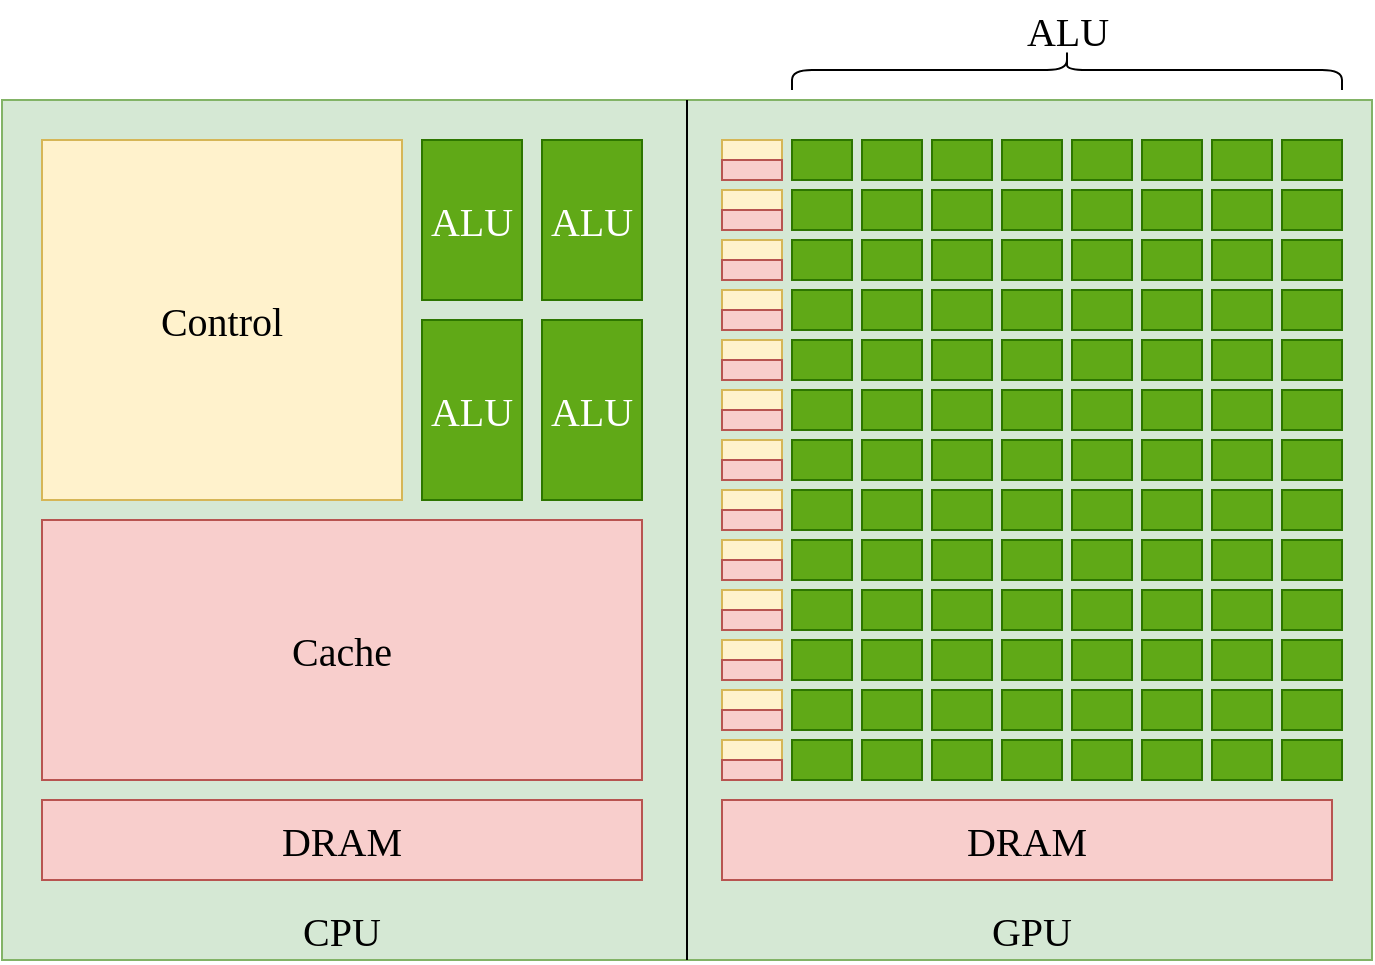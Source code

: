 <mxfile version="24.2.5" type="device">
  <diagram name="第 1 页" id="dVdpCF9wNjlWeNjONU8Y">
    <mxGraphModel dx="989" dy="577" grid="1" gridSize="10" guides="1" tooltips="1" connect="1" arrows="1" fold="1" page="1" pageScale="1" pageWidth="1169" pageHeight="1654" math="0" shadow="0">
      <root>
        <mxCell id="0" />
        <mxCell id="1" parent="0" />
        <mxCell id="Zq69K3W4b0BrGSPP5fbC-1" value="" style="rounded=0;whiteSpace=wrap;html=1;fillColor=#d5e8d4;strokeColor=#82b366;" vertex="1" parent="1">
          <mxGeometry x="280" y="400" width="685" height="430" as="geometry" />
        </mxCell>
        <mxCell id="Zq69K3W4b0BrGSPP5fbC-4" value="&lt;font face=&quot;Times New Roman&quot; style=&quot;font-size: 20px;&quot;&gt;Control&lt;/font&gt;" style="rounded=0;whiteSpace=wrap;html=1;fillColor=#fff2cc;strokeColor=#d6b656;" vertex="1" parent="1">
          <mxGeometry x="300" y="420" width="180" height="180" as="geometry" />
        </mxCell>
        <mxCell id="Zq69K3W4b0BrGSPP5fbC-5" value="&lt;font style=&quot;font-size: 20px;&quot; face=&quot;Times New Roman&quot;&gt;ALU&lt;/font&gt;" style="rounded=0;whiteSpace=wrap;html=1;fillColor=#60a917;fontColor=#ffffff;strokeColor=#2D7600;" vertex="1" parent="1">
          <mxGeometry x="490" y="420" width="50" height="80" as="geometry" />
        </mxCell>
        <mxCell id="Zq69K3W4b0BrGSPP5fbC-7" value="&lt;span style=&quot;font-family: &amp;quot;Times New Roman&amp;quot;; font-size: 20px;&quot;&gt;ALU&lt;/span&gt;" style="rounded=0;whiteSpace=wrap;html=1;fillColor=#60a917;fontColor=#ffffff;strokeColor=#2D7600;" vertex="1" parent="1">
          <mxGeometry x="550" y="420" width="50" height="80" as="geometry" />
        </mxCell>
        <mxCell id="Zq69K3W4b0BrGSPP5fbC-8" value="&lt;span style=&quot;font-family: &amp;quot;Times New Roman&amp;quot;; font-size: 20px;&quot;&gt;ALU&lt;/span&gt;" style="rounded=0;whiteSpace=wrap;html=1;fillColor=#60a917;fontColor=#ffffff;strokeColor=#2D7600;" vertex="1" parent="1">
          <mxGeometry x="490" y="510" width="50" height="90" as="geometry" />
        </mxCell>
        <mxCell id="Zq69K3W4b0BrGSPP5fbC-9" value="&lt;span style=&quot;font-family: &amp;quot;Times New Roman&amp;quot;; font-size: 20px;&quot;&gt;ALU&lt;/span&gt;" style="rounded=0;whiteSpace=wrap;html=1;fillColor=#60a917;fontColor=#ffffff;strokeColor=#2D7600;" vertex="1" parent="1">
          <mxGeometry x="550" y="510" width="50" height="90" as="geometry" />
        </mxCell>
        <mxCell id="Zq69K3W4b0BrGSPP5fbC-10" value="&lt;font style=&quot;font-size: 20px;&quot; face=&quot;Times New Roman&quot;&gt;Cache&lt;/font&gt;" style="rounded=0;whiteSpace=wrap;html=1;fillColor=#f8cecc;strokeColor=#b85450;" vertex="1" parent="1">
          <mxGeometry x="300" y="610" width="300" height="130" as="geometry" />
        </mxCell>
        <mxCell id="Zq69K3W4b0BrGSPP5fbC-11" value="&lt;font style=&quot;font-size: 20px;&quot; face=&quot;Times New Roman&quot;&gt;DRAM&lt;/font&gt;" style="rounded=0;whiteSpace=wrap;html=1;fillColor=#f8cecc;strokeColor=#b85450;" vertex="1" parent="1">
          <mxGeometry x="300" y="750" width="300" height="40" as="geometry" />
        </mxCell>
        <mxCell id="Zq69K3W4b0BrGSPP5fbC-12" value="&lt;font style=&quot;font-size: 20px;&quot; face=&quot;Times New Roman&quot;&gt;DRAM&lt;/font&gt;" style="rounded=0;whiteSpace=wrap;html=1;fillColor=#f8cecc;strokeColor=#b85450;" vertex="1" parent="1">
          <mxGeometry x="640" y="750" width="305" height="40" as="geometry" />
        </mxCell>
        <mxCell id="Zq69K3W4b0BrGSPP5fbC-13" value="" style="rounded=0;whiteSpace=wrap;html=1;fillColor=#fff2cc;strokeColor=#d6b656;" vertex="1" parent="1">
          <mxGeometry x="640" y="420" width="30" height="10" as="geometry" />
        </mxCell>
        <mxCell id="Zq69K3W4b0BrGSPP5fbC-14" value="" style="rounded=0;whiteSpace=wrap;html=1;fillColor=#f8cecc;strokeColor=#b85450;" vertex="1" parent="1">
          <mxGeometry x="640" y="430" width="30" height="10" as="geometry" />
        </mxCell>
        <mxCell id="Zq69K3W4b0BrGSPP5fbC-47" value="" style="rounded=0;whiteSpace=wrap;html=1;fillColor=#60a917;fontColor=#ffffff;strokeColor=#2D7600;" vertex="1" parent="1">
          <mxGeometry x="675" y="420" width="30" height="20" as="geometry" />
        </mxCell>
        <mxCell id="Zq69K3W4b0BrGSPP5fbC-52" value="" style="rounded=0;whiteSpace=wrap;html=1;fillColor=#fff2cc;strokeColor=#d6b656;" vertex="1" parent="1">
          <mxGeometry x="640" y="445" width="30" height="10" as="geometry" />
        </mxCell>
        <mxCell id="Zq69K3W4b0BrGSPP5fbC-53" value="" style="rounded=0;whiteSpace=wrap;html=1;fillColor=#f8cecc;strokeColor=#b85450;" vertex="1" parent="1">
          <mxGeometry x="640" y="455" width="30" height="10" as="geometry" />
        </mxCell>
        <mxCell id="Zq69K3W4b0BrGSPP5fbC-54" value="" style="rounded=0;whiteSpace=wrap;html=1;fillColor=#fff2cc;strokeColor=#d6b656;" vertex="1" parent="1">
          <mxGeometry x="640" y="470" width="30" height="10" as="geometry" />
        </mxCell>
        <mxCell id="Zq69K3W4b0BrGSPP5fbC-55" value="" style="rounded=0;whiteSpace=wrap;html=1;fillColor=#f8cecc;strokeColor=#b85450;" vertex="1" parent="1">
          <mxGeometry x="640" y="480" width="30" height="10" as="geometry" />
        </mxCell>
        <mxCell id="Zq69K3W4b0BrGSPP5fbC-56" value="" style="rounded=0;whiteSpace=wrap;html=1;fillColor=#fff2cc;strokeColor=#d6b656;" vertex="1" parent="1">
          <mxGeometry x="640" y="495" width="30" height="10" as="geometry" />
        </mxCell>
        <mxCell id="Zq69K3W4b0BrGSPP5fbC-57" value="" style="rounded=0;whiteSpace=wrap;html=1;fillColor=#f8cecc;strokeColor=#b85450;" vertex="1" parent="1">
          <mxGeometry x="640" y="505" width="30" height="10" as="geometry" />
        </mxCell>
        <mxCell id="Zq69K3W4b0BrGSPP5fbC-58" value="" style="rounded=0;whiteSpace=wrap;html=1;fillColor=#fff2cc;strokeColor=#d6b656;" vertex="1" parent="1">
          <mxGeometry x="640" y="520" width="30" height="10" as="geometry" />
        </mxCell>
        <mxCell id="Zq69K3W4b0BrGSPP5fbC-59" value="" style="rounded=0;whiteSpace=wrap;html=1;fillColor=#f8cecc;strokeColor=#b85450;" vertex="1" parent="1">
          <mxGeometry x="640" y="530" width="30" height="10" as="geometry" />
        </mxCell>
        <mxCell id="Zq69K3W4b0BrGSPP5fbC-60" value="" style="rounded=0;whiteSpace=wrap;html=1;fillColor=#fff2cc;strokeColor=#d6b656;" vertex="1" parent="1">
          <mxGeometry x="640" y="545" width="30" height="10" as="geometry" />
        </mxCell>
        <mxCell id="Zq69K3W4b0BrGSPP5fbC-61" value="" style="rounded=0;whiteSpace=wrap;html=1;fillColor=#f8cecc;strokeColor=#b85450;" vertex="1" parent="1">
          <mxGeometry x="640" y="555" width="30" height="10" as="geometry" />
        </mxCell>
        <mxCell id="Zq69K3W4b0BrGSPP5fbC-62" value="" style="rounded=0;whiteSpace=wrap;html=1;fillColor=#fff2cc;strokeColor=#d6b656;" vertex="1" parent="1">
          <mxGeometry x="640" y="570" width="30" height="10" as="geometry" />
        </mxCell>
        <mxCell id="Zq69K3W4b0BrGSPP5fbC-63" value="" style="rounded=0;whiteSpace=wrap;html=1;fillColor=#f8cecc;strokeColor=#b85450;" vertex="1" parent="1">
          <mxGeometry x="640" y="580" width="30" height="10" as="geometry" />
        </mxCell>
        <mxCell id="Zq69K3W4b0BrGSPP5fbC-64" value="" style="rounded=0;whiteSpace=wrap;html=1;fillColor=#fff2cc;strokeColor=#d6b656;" vertex="1" parent="1">
          <mxGeometry x="640" y="595" width="30" height="10" as="geometry" />
        </mxCell>
        <mxCell id="Zq69K3W4b0BrGSPP5fbC-65" value="" style="rounded=0;whiteSpace=wrap;html=1;fillColor=#f8cecc;strokeColor=#b85450;" vertex="1" parent="1">
          <mxGeometry x="640" y="605" width="30" height="10" as="geometry" />
        </mxCell>
        <mxCell id="Zq69K3W4b0BrGSPP5fbC-67" value="" style="rounded=0;whiteSpace=wrap;html=1;fillColor=#fff2cc;strokeColor=#d6b656;" vertex="1" parent="1">
          <mxGeometry x="640" y="620" width="30" height="10" as="geometry" />
        </mxCell>
        <mxCell id="Zq69K3W4b0BrGSPP5fbC-68" value="" style="rounded=0;whiteSpace=wrap;html=1;fillColor=#f8cecc;strokeColor=#b85450;" vertex="1" parent="1">
          <mxGeometry x="640" y="630" width="30" height="10" as="geometry" />
        </mxCell>
        <mxCell id="Zq69K3W4b0BrGSPP5fbC-69" value="" style="rounded=0;whiteSpace=wrap;html=1;fillColor=#fff2cc;strokeColor=#d6b656;" vertex="1" parent="1">
          <mxGeometry x="640" y="645" width="30" height="10" as="geometry" />
        </mxCell>
        <mxCell id="Zq69K3W4b0BrGSPP5fbC-70" value="" style="rounded=0;whiteSpace=wrap;html=1;fillColor=#f8cecc;strokeColor=#b85450;" vertex="1" parent="1">
          <mxGeometry x="640" y="655" width="30" height="10" as="geometry" />
        </mxCell>
        <mxCell id="Zq69K3W4b0BrGSPP5fbC-71" value="" style="rounded=0;whiteSpace=wrap;html=1;fillColor=#fff2cc;strokeColor=#d6b656;" vertex="1" parent="1">
          <mxGeometry x="640" y="670" width="30" height="10" as="geometry" />
        </mxCell>
        <mxCell id="Zq69K3W4b0BrGSPP5fbC-72" value="" style="rounded=0;whiteSpace=wrap;html=1;fillColor=#f8cecc;strokeColor=#b85450;" vertex="1" parent="1">
          <mxGeometry x="640" y="680" width="30" height="10" as="geometry" />
        </mxCell>
        <mxCell id="Zq69K3W4b0BrGSPP5fbC-73" value="" style="rounded=0;whiteSpace=wrap;html=1;fillColor=#fff2cc;strokeColor=#d6b656;" vertex="1" parent="1">
          <mxGeometry x="640" y="695" width="30" height="10" as="geometry" />
        </mxCell>
        <mxCell id="Zq69K3W4b0BrGSPP5fbC-74" value="" style="rounded=0;whiteSpace=wrap;html=1;fillColor=#f8cecc;strokeColor=#b85450;" vertex="1" parent="1">
          <mxGeometry x="640" y="705" width="30" height="10" as="geometry" />
        </mxCell>
        <mxCell id="Zq69K3W4b0BrGSPP5fbC-75" value="" style="rounded=0;whiteSpace=wrap;html=1;fillColor=#fff2cc;strokeColor=#d6b656;" vertex="1" parent="1">
          <mxGeometry x="640" y="720" width="30" height="10" as="geometry" />
        </mxCell>
        <mxCell id="Zq69K3W4b0BrGSPP5fbC-76" value="" style="rounded=0;whiteSpace=wrap;html=1;fillColor=#f8cecc;strokeColor=#b85450;" vertex="1" parent="1">
          <mxGeometry x="640" y="730" width="30" height="10" as="geometry" />
        </mxCell>
        <mxCell id="Zq69K3W4b0BrGSPP5fbC-83" value="" style="rounded=0;whiteSpace=wrap;html=1;fillColor=#60a917;fontColor=#ffffff;strokeColor=#2D7600;" vertex="1" parent="1">
          <mxGeometry x="710" y="420" width="30" height="20" as="geometry" />
        </mxCell>
        <mxCell id="Zq69K3W4b0BrGSPP5fbC-84" value="" style="rounded=0;whiteSpace=wrap;html=1;fillColor=#60a917;fontColor=#ffffff;strokeColor=#2D7600;" vertex="1" parent="1">
          <mxGeometry x="745" y="420" width="30" height="20" as="geometry" />
        </mxCell>
        <mxCell id="Zq69K3W4b0BrGSPP5fbC-85" value="" style="rounded=0;whiteSpace=wrap;html=1;fillColor=#60a917;fontColor=#ffffff;strokeColor=#2D7600;" vertex="1" parent="1">
          <mxGeometry x="780" y="420" width="30" height="20" as="geometry" />
        </mxCell>
        <mxCell id="Zq69K3W4b0BrGSPP5fbC-86" value="" style="rounded=0;whiteSpace=wrap;html=1;fillColor=#60a917;fontColor=#ffffff;strokeColor=#2D7600;" vertex="1" parent="1">
          <mxGeometry x="815" y="420" width="30" height="20" as="geometry" />
        </mxCell>
        <mxCell id="Zq69K3W4b0BrGSPP5fbC-87" value="" style="rounded=0;whiteSpace=wrap;html=1;fillColor=#60a917;fontColor=#ffffff;strokeColor=#2D7600;" vertex="1" parent="1">
          <mxGeometry x="850" y="420" width="30" height="20" as="geometry" />
        </mxCell>
        <mxCell id="Zq69K3W4b0BrGSPP5fbC-88" value="" style="rounded=0;whiteSpace=wrap;html=1;fillColor=#60a917;fontColor=#ffffff;strokeColor=#2D7600;" vertex="1" parent="1">
          <mxGeometry x="885" y="420" width="30" height="20" as="geometry" />
        </mxCell>
        <mxCell id="Zq69K3W4b0BrGSPP5fbC-89" value="" style="rounded=0;whiteSpace=wrap;html=1;fillColor=#60a917;fontColor=#ffffff;strokeColor=#2D7600;" vertex="1" parent="1">
          <mxGeometry x="920" y="420" width="30" height="20" as="geometry" />
        </mxCell>
        <mxCell id="Zq69K3W4b0BrGSPP5fbC-91" value="" style="endArrow=none;html=1;rounded=0;entryX=0.5;entryY=1;entryDx=0;entryDy=0;exitX=0.5;exitY=0;exitDx=0;exitDy=0;" edge="1" parent="1" source="Zq69K3W4b0BrGSPP5fbC-1" target="Zq69K3W4b0BrGSPP5fbC-1">
          <mxGeometry width="50" height="50" relative="1" as="geometry">
            <mxPoint x="620" y="400" as="sourcePoint" />
            <mxPoint x="650" y="580" as="targetPoint" />
          </mxGeometry>
        </mxCell>
        <mxCell id="Zq69K3W4b0BrGSPP5fbC-92" value="&lt;font style=&quot;font-size: 20px;&quot; face=&quot;Times New Roman&quot;&gt;CPU&lt;/font&gt;" style="text;html=1;align=center;verticalAlign=middle;whiteSpace=wrap;rounded=0;" vertex="1" parent="1">
          <mxGeometry x="420" y="800" width="60" height="30" as="geometry" />
        </mxCell>
        <mxCell id="Zq69K3W4b0BrGSPP5fbC-93" value="&lt;font style=&quot;font-size: 20px;&quot; face=&quot;Times New Roman&quot;&gt;GPU&lt;/font&gt;" style="text;html=1;align=center;verticalAlign=middle;whiteSpace=wrap;rounded=0;" vertex="1" parent="1">
          <mxGeometry x="765" y="800" width="60" height="30" as="geometry" />
        </mxCell>
        <mxCell id="Zq69K3W4b0BrGSPP5fbC-94" value="" style="rounded=0;whiteSpace=wrap;html=1;fillColor=#60a917;fontColor=#ffffff;strokeColor=#2D7600;" vertex="1" parent="1">
          <mxGeometry x="675" y="445" width="30" height="20" as="geometry" />
        </mxCell>
        <mxCell id="Zq69K3W4b0BrGSPP5fbC-95" value="" style="rounded=0;whiteSpace=wrap;html=1;fillColor=#60a917;fontColor=#ffffff;strokeColor=#2D7600;" vertex="1" parent="1">
          <mxGeometry x="710" y="445" width="30" height="20" as="geometry" />
        </mxCell>
        <mxCell id="Zq69K3W4b0BrGSPP5fbC-96" value="" style="rounded=0;whiteSpace=wrap;html=1;fillColor=#60a917;fontColor=#ffffff;strokeColor=#2D7600;" vertex="1" parent="1">
          <mxGeometry x="745" y="445" width="30" height="20" as="geometry" />
        </mxCell>
        <mxCell id="Zq69K3W4b0BrGSPP5fbC-97" value="" style="rounded=0;whiteSpace=wrap;html=1;fillColor=#60a917;fontColor=#ffffff;strokeColor=#2D7600;" vertex="1" parent="1">
          <mxGeometry x="780" y="445" width="30" height="20" as="geometry" />
        </mxCell>
        <mxCell id="Zq69K3W4b0BrGSPP5fbC-98" value="" style="rounded=0;whiteSpace=wrap;html=1;fillColor=#60a917;fontColor=#ffffff;strokeColor=#2D7600;" vertex="1" parent="1">
          <mxGeometry x="815" y="445" width="30" height="20" as="geometry" />
        </mxCell>
        <mxCell id="Zq69K3W4b0BrGSPP5fbC-99" value="" style="rounded=0;whiteSpace=wrap;html=1;fillColor=#60a917;fontColor=#ffffff;strokeColor=#2D7600;" vertex="1" parent="1">
          <mxGeometry x="850" y="445" width="30" height="20" as="geometry" />
        </mxCell>
        <mxCell id="Zq69K3W4b0BrGSPP5fbC-100" value="" style="rounded=0;whiteSpace=wrap;html=1;fillColor=#60a917;fontColor=#ffffff;strokeColor=#2D7600;" vertex="1" parent="1">
          <mxGeometry x="885" y="445" width="30" height="20" as="geometry" />
        </mxCell>
        <mxCell id="Zq69K3W4b0BrGSPP5fbC-101" value="" style="rounded=0;whiteSpace=wrap;html=1;fillColor=#60a917;fontColor=#ffffff;strokeColor=#2D7600;" vertex="1" parent="1">
          <mxGeometry x="920" y="445" width="30" height="20" as="geometry" />
        </mxCell>
        <mxCell id="Zq69K3W4b0BrGSPP5fbC-118" value="" style="rounded=0;whiteSpace=wrap;html=1;fillColor=#60a917;fontColor=#ffffff;strokeColor=#2D7600;" vertex="1" parent="1">
          <mxGeometry x="675" y="470" width="30" height="20" as="geometry" />
        </mxCell>
        <mxCell id="Zq69K3W4b0BrGSPP5fbC-119" value="" style="rounded=0;whiteSpace=wrap;html=1;fillColor=#60a917;fontColor=#ffffff;strokeColor=#2D7600;" vertex="1" parent="1">
          <mxGeometry x="710" y="470" width="30" height="20" as="geometry" />
        </mxCell>
        <mxCell id="Zq69K3W4b0BrGSPP5fbC-120" value="" style="rounded=0;whiteSpace=wrap;html=1;fillColor=#60a917;fontColor=#ffffff;strokeColor=#2D7600;" vertex="1" parent="1">
          <mxGeometry x="745" y="470" width="30" height="20" as="geometry" />
        </mxCell>
        <mxCell id="Zq69K3W4b0BrGSPP5fbC-121" value="" style="rounded=0;whiteSpace=wrap;html=1;fillColor=#60a917;fontColor=#ffffff;strokeColor=#2D7600;" vertex="1" parent="1">
          <mxGeometry x="780" y="470" width="30" height="20" as="geometry" />
        </mxCell>
        <mxCell id="Zq69K3W4b0BrGSPP5fbC-122" value="" style="rounded=0;whiteSpace=wrap;html=1;fillColor=#60a917;fontColor=#ffffff;strokeColor=#2D7600;" vertex="1" parent="1">
          <mxGeometry x="815" y="470" width="30" height="20" as="geometry" />
        </mxCell>
        <mxCell id="Zq69K3W4b0BrGSPP5fbC-123" value="" style="rounded=0;whiteSpace=wrap;html=1;fillColor=#60a917;fontColor=#ffffff;strokeColor=#2D7600;" vertex="1" parent="1">
          <mxGeometry x="850" y="470" width="30" height="20" as="geometry" />
        </mxCell>
        <mxCell id="Zq69K3W4b0BrGSPP5fbC-124" value="" style="rounded=0;whiteSpace=wrap;html=1;fillColor=#60a917;fontColor=#ffffff;strokeColor=#2D7600;" vertex="1" parent="1">
          <mxGeometry x="885" y="470" width="30" height="20" as="geometry" />
        </mxCell>
        <mxCell id="Zq69K3W4b0BrGSPP5fbC-125" value="" style="rounded=0;whiteSpace=wrap;html=1;fillColor=#60a917;fontColor=#ffffff;strokeColor=#2D7600;" vertex="1" parent="1">
          <mxGeometry x="920" y="470" width="30" height="20" as="geometry" />
        </mxCell>
        <mxCell id="Zq69K3W4b0BrGSPP5fbC-126" value="" style="rounded=0;whiteSpace=wrap;html=1;fillColor=#60a917;fontColor=#ffffff;strokeColor=#2D7600;" vertex="1" parent="1">
          <mxGeometry x="675" y="495" width="30" height="20" as="geometry" />
        </mxCell>
        <mxCell id="Zq69K3W4b0BrGSPP5fbC-127" value="" style="rounded=0;whiteSpace=wrap;html=1;fillColor=#60a917;fontColor=#ffffff;strokeColor=#2D7600;" vertex="1" parent="1">
          <mxGeometry x="710" y="495" width="30" height="20" as="geometry" />
        </mxCell>
        <mxCell id="Zq69K3W4b0BrGSPP5fbC-128" value="" style="rounded=0;whiteSpace=wrap;html=1;fillColor=#60a917;fontColor=#ffffff;strokeColor=#2D7600;" vertex="1" parent="1">
          <mxGeometry x="745" y="495" width="30" height="20" as="geometry" />
        </mxCell>
        <mxCell id="Zq69K3W4b0BrGSPP5fbC-129" value="" style="rounded=0;whiteSpace=wrap;html=1;fillColor=#60a917;fontColor=#ffffff;strokeColor=#2D7600;" vertex="1" parent="1">
          <mxGeometry x="780" y="495" width="30" height="20" as="geometry" />
        </mxCell>
        <mxCell id="Zq69K3W4b0BrGSPP5fbC-130" value="" style="rounded=0;whiteSpace=wrap;html=1;fillColor=#60a917;fontColor=#ffffff;strokeColor=#2D7600;" vertex="1" parent="1">
          <mxGeometry x="815" y="495" width="30" height="20" as="geometry" />
        </mxCell>
        <mxCell id="Zq69K3W4b0BrGSPP5fbC-131" value="" style="rounded=0;whiteSpace=wrap;html=1;fillColor=#60a917;fontColor=#ffffff;strokeColor=#2D7600;" vertex="1" parent="1">
          <mxGeometry x="850" y="495" width="30" height="20" as="geometry" />
        </mxCell>
        <mxCell id="Zq69K3W4b0BrGSPP5fbC-132" value="" style="rounded=0;whiteSpace=wrap;html=1;fillColor=#60a917;fontColor=#ffffff;strokeColor=#2D7600;" vertex="1" parent="1">
          <mxGeometry x="885" y="495" width="30" height="20" as="geometry" />
        </mxCell>
        <mxCell id="Zq69K3W4b0BrGSPP5fbC-133" value="" style="rounded=0;whiteSpace=wrap;html=1;fillColor=#60a917;fontColor=#ffffff;strokeColor=#2D7600;" vertex="1" parent="1">
          <mxGeometry x="920" y="495" width="30" height="20" as="geometry" />
        </mxCell>
        <mxCell id="Zq69K3W4b0BrGSPP5fbC-134" value="" style="rounded=0;whiteSpace=wrap;html=1;fillColor=#60a917;fontColor=#ffffff;strokeColor=#2D7600;" vertex="1" parent="1">
          <mxGeometry x="675" y="520" width="30" height="20" as="geometry" />
        </mxCell>
        <mxCell id="Zq69K3W4b0BrGSPP5fbC-135" value="" style="rounded=0;whiteSpace=wrap;html=1;fillColor=#60a917;fontColor=#ffffff;strokeColor=#2D7600;" vertex="1" parent="1">
          <mxGeometry x="710" y="520" width="30" height="20" as="geometry" />
        </mxCell>
        <mxCell id="Zq69K3W4b0BrGSPP5fbC-136" value="" style="rounded=0;whiteSpace=wrap;html=1;fillColor=#60a917;fontColor=#ffffff;strokeColor=#2D7600;" vertex="1" parent="1">
          <mxGeometry x="745" y="520" width="30" height="20" as="geometry" />
        </mxCell>
        <mxCell id="Zq69K3W4b0BrGSPP5fbC-137" value="" style="rounded=0;whiteSpace=wrap;html=1;fillColor=#60a917;fontColor=#ffffff;strokeColor=#2D7600;" vertex="1" parent="1">
          <mxGeometry x="780" y="520" width="30" height="20" as="geometry" />
        </mxCell>
        <mxCell id="Zq69K3W4b0BrGSPP5fbC-138" value="" style="rounded=0;whiteSpace=wrap;html=1;fillColor=#60a917;fontColor=#ffffff;strokeColor=#2D7600;" vertex="1" parent="1">
          <mxGeometry x="815" y="520" width="30" height="20" as="geometry" />
        </mxCell>
        <mxCell id="Zq69K3W4b0BrGSPP5fbC-139" value="" style="rounded=0;whiteSpace=wrap;html=1;fillColor=#60a917;fontColor=#ffffff;strokeColor=#2D7600;" vertex="1" parent="1">
          <mxGeometry x="850" y="520" width="30" height="20" as="geometry" />
        </mxCell>
        <mxCell id="Zq69K3W4b0BrGSPP5fbC-140" value="" style="rounded=0;whiteSpace=wrap;html=1;fillColor=#60a917;fontColor=#ffffff;strokeColor=#2D7600;" vertex="1" parent="1">
          <mxGeometry x="885" y="520" width="30" height="20" as="geometry" />
        </mxCell>
        <mxCell id="Zq69K3W4b0BrGSPP5fbC-141" value="" style="rounded=0;whiteSpace=wrap;html=1;fillColor=#60a917;fontColor=#ffffff;strokeColor=#2D7600;" vertex="1" parent="1">
          <mxGeometry x="920" y="520" width="30" height="20" as="geometry" />
        </mxCell>
        <mxCell id="Zq69K3W4b0BrGSPP5fbC-142" value="" style="rounded=0;whiteSpace=wrap;html=1;fillColor=#60a917;fontColor=#ffffff;strokeColor=#2D7600;" vertex="1" parent="1">
          <mxGeometry x="675" y="545" width="30" height="20" as="geometry" />
        </mxCell>
        <mxCell id="Zq69K3W4b0BrGSPP5fbC-143" value="" style="rounded=0;whiteSpace=wrap;html=1;fillColor=#60a917;fontColor=#ffffff;strokeColor=#2D7600;" vertex="1" parent="1">
          <mxGeometry x="710" y="545" width="30" height="20" as="geometry" />
        </mxCell>
        <mxCell id="Zq69K3W4b0BrGSPP5fbC-144" value="" style="rounded=0;whiteSpace=wrap;html=1;fillColor=#60a917;fontColor=#ffffff;strokeColor=#2D7600;" vertex="1" parent="1">
          <mxGeometry x="745" y="545" width="30" height="20" as="geometry" />
        </mxCell>
        <mxCell id="Zq69K3W4b0BrGSPP5fbC-145" value="" style="rounded=0;whiteSpace=wrap;html=1;fillColor=#60a917;fontColor=#ffffff;strokeColor=#2D7600;" vertex="1" parent="1">
          <mxGeometry x="780" y="545" width="30" height="20" as="geometry" />
        </mxCell>
        <mxCell id="Zq69K3W4b0BrGSPP5fbC-146" value="" style="rounded=0;whiteSpace=wrap;html=1;fillColor=#60a917;fontColor=#ffffff;strokeColor=#2D7600;" vertex="1" parent="1">
          <mxGeometry x="815" y="545" width="30" height="20" as="geometry" />
        </mxCell>
        <mxCell id="Zq69K3W4b0BrGSPP5fbC-147" value="" style="rounded=0;whiteSpace=wrap;html=1;fillColor=#60a917;fontColor=#ffffff;strokeColor=#2D7600;" vertex="1" parent="1">
          <mxGeometry x="850" y="545" width="30" height="20" as="geometry" />
        </mxCell>
        <mxCell id="Zq69K3W4b0BrGSPP5fbC-148" value="" style="rounded=0;whiteSpace=wrap;html=1;fillColor=#60a917;fontColor=#ffffff;strokeColor=#2D7600;" vertex="1" parent="1">
          <mxGeometry x="885" y="545" width="30" height="20" as="geometry" />
        </mxCell>
        <mxCell id="Zq69K3W4b0BrGSPP5fbC-149" value="" style="rounded=0;whiteSpace=wrap;html=1;fillColor=#60a917;fontColor=#ffffff;strokeColor=#2D7600;" vertex="1" parent="1">
          <mxGeometry x="920" y="545" width="30" height="20" as="geometry" />
        </mxCell>
        <mxCell id="Zq69K3W4b0BrGSPP5fbC-150" value="" style="rounded=0;whiteSpace=wrap;html=1;fillColor=#60a917;fontColor=#ffffff;strokeColor=#2D7600;" vertex="1" parent="1">
          <mxGeometry x="675" y="570" width="30" height="20" as="geometry" />
        </mxCell>
        <mxCell id="Zq69K3W4b0BrGSPP5fbC-151" value="" style="rounded=0;whiteSpace=wrap;html=1;fillColor=#60a917;fontColor=#ffffff;strokeColor=#2D7600;" vertex="1" parent="1">
          <mxGeometry x="710" y="570" width="30" height="20" as="geometry" />
        </mxCell>
        <mxCell id="Zq69K3W4b0BrGSPP5fbC-152" value="" style="rounded=0;whiteSpace=wrap;html=1;fillColor=#60a917;fontColor=#ffffff;strokeColor=#2D7600;" vertex="1" parent="1">
          <mxGeometry x="745" y="570" width="30" height="20" as="geometry" />
        </mxCell>
        <mxCell id="Zq69K3W4b0BrGSPP5fbC-153" value="" style="rounded=0;whiteSpace=wrap;html=1;fillColor=#60a917;fontColor=#ffffff;strokeColor=#2D7600;" vertex="1" parent="1">
          <mxGeometry x="780" y="570" width="30" height="20" as="geometry" />
        </mxCell>
        <mxCell id="Zq69K3W4b0BrGSPP5fbC-154" value="" style="rounded=0;whiteSpace=wrap;html=1;fillColor=#60a917;fontColor=#ffffff;strokeColor=#2D7600;" vertex="1" parent="1">
          <mxGeometry x="815" y="570" width="30" height="20" as="geometry" />
        </mxCell>
        <mxCell id="Zq69K3W4b0BrGSPP5fbC-155" value="" style="rounded=0;whiteSpace=wrap;html=1;fillColor=#60a917;fontColor=#ffffff;strokeColor=#2D7600;" vertex="1" parent="1">
          <mxGeometry x="850" y="570" width="30" height="20" as="geometry" />
        </mxCell>
        <mxCell id="Zq69K3W4b0BrGSPP5fbC-156" value="" style="rounded=0;whiteSpace=wrap;html=1;fillColor=#60a917;fontColor=#ffffff;strokeColor=#2D7600;" vertex="1" parent="1">
          <mxGeometry x="885" y="570" width="30" height="20" as="geometry" />
        </mxCell>
        <mxCell id="Zq69K3W4b0BrGSPP5fbC-157" value="" style="rounded=0;whiteSpace=wrap;html=1;fillColor=#60a917;fontColor=#ffffff;strokeColor=#2D7600;" vertex="1" parent="1">
          <mxGeometry x="920" y="570" width="30" height="20" as="geometry" />
        </mxCell>
        <mxCell id="Zq69K3W4b0BrGSPP5fbC-158" value="" style="rounded=0;whiteSpace=wrap;html=1;fillColor=#60a917;fontColor=#ffffff;strokeColor=#2D7600;" vertex="1" parent="1">
          <mxGeometry x="675" y="595" width="30" height="20" as="geometry" />
        </mxCell>
        <mxCell id="Zq69K3W4b0BrGSPP5fbC-159" value="" style="rounded=0;whiteSpace=wrap;html=1;fillColor=#60a917;fontColor=#ffffff;strokeColor=#2D7600;" vertex="1" parent="1">
          <mxGeometry x="710" y="595" width="30" height="20" as="geometry" />
        </mxCell>
        <mxCell id="Zq69K3W4b0BrGSPP5fbC-160" value="" style="rounded=0;whiteSpace=wrap;html=1;fillColor=#60a917;fontColor=#ffffff;strokeColor=#2D7600;" vertex="1" parent="1">
          <mxGeometry x="745" y="595" width="30" height="20" as="geometry" />
        </mxCell>
        <mxCell id="Zq69K3W4b0BrGSPP5fbC-161" value="" style="rounded=0;whiteSpace=wrap;html=1;fillColor=#60a917;fontColor=#ffffff;strokeColor=#2D7600;" vertex="1" parent="1">
          <mxGeometry x="780" y="595" width="30" height="20" as="geometry" />
        </mxCell>
        <mxCell id="Zq69K3W4b0BrGSPP5fbC-162" value="" style="rounded=0;whiteSpace=wrap;html=1;fillColor=#60a917;fontColor=#ffffff;strokeColor=#2D7600;" vertex="1" parent="1">
          <mxGeometry x="815" y="595" width="30" height="20" as="geometry" />
        </mxCell>
        <mxCell id="Zq69K3W4b0BrGSPP5fbC-163" value="" style="rounded=0;whiteSpace=wrap;html=1;fillColor=#60a917;fontColor=#ffffff;strokeColor=#2D7600;" vertex="1" parent="1">
          <mxGeometry x="850" y="595" width="30" height="20" as="geometry" />
        </mxCell>
        <mxCell id="Zq69K3W4b0BrGSPP5fbC-164" value="" style="rounded=0;whiteSpace=wrap;html=1;fillColor=#60a917;fontColor=#ffffff;strokeColor=#2D7600;" vertex="1" parent="1">
          <mxGeometry x="885" y="595" width="30" height="20" as="geometry" />
        </mxCell>
        <mxCell id="Zq69K3W4b0BrGSPP5fbC-165" value="" style="rounded=0;whiteSpace=wrap;html=1;fillColor=#60a917;fontColor=#ffffff;strokeColor=#2D7600;" vertex="1" parent="1">
          <mxGeometry x="920" y="595" width="30" height="20" as="geometry" />
        </mxCell>
        <mxCell id="Zq69K3W4b0BrGSPP5fbC-166" value="" style="rounded=0;whiteSpace=wrap;html=1;fillColor=#60a917;fontColor=#ffffff;strokeColor=#2D7600;" vertex="1" parent="1">
          <mxGeometry x="675" y="620" width="30" height="20" as="geometry" />
        </mxCell>
        <mxCell id="Zq69K3W4b0BrGSPP5fbC-167" value="" style="rounded=0;whiteSpace=wrap;html=1;fillColor=#60a917;fontColor=#ffffff;strokeColor=#2D7600;" vertex="1" parent="1">
          <mxGeometry x="710" y="620" width="30" height="20" as="geometry" />
        </mxCell>
        <mxCell id="Zq69K3W4b0BrGSPP5fbC-168" value="" style="rounded=0;whiteSpace=wrap;html=1;fillColor=#60a917;fontColor=#ffffff;strokeColor=#2D7600;" vertex="1" parent="1">
          <mxGeometry x="745" y="620" width="30" height="20" as="geometry" />
        </mxCell>
        <mxCell id="Zq69K3W4b0BrGSPP5fbC-169" value="" style="rounded=0;whiteSpace=wrap;html=1;fillColor=#60a917;fontColor=#ffffff;strokeColor=#2D7600;" vertex="1" parent="1">
          <mxGeometry x="780" y="620" width="30" height="20" as="geometry" />
        </mxCell>
        <mxCell id="Zq69K3W4b0BrGSPP5fbC-170" value="" style="rounded=0;whiteSpace=wrap;html=1;fillColor=#60a917;fontColor=#ffffff;strokeColor=#2D7600;" vertex="1" parent="1">
          <mxGeometry x="815" y="620" width="30" height="20" as="geometry" />
        </mxCell>
        <mxCell id="Zq69K3W4b0BrGSPP5fbC-171" value="" style="rounded=0;whiteSpace=wrap;html=1;fillColor=#60a917;fontColor=#ffffff;strokeColor=#2D7600;" vertex="1" parent="1">
          <mxGeometry x="850" y="620" width="30" height="20" as="geometry" />
        </mxCell>
        <mxCell id="Zq69K3W4b0BrGSPP5fbC-172" value="" style="rounded=0;whiteSpace=wrap;html=1;fillColor=#60a917;fontColor=#ffffff;strokeColor=#2D7600;" vertex="1" parent="1">
          <mxGeometry x="885" y="620" width="30" height="20" as="geometry" />
        </mxCell>
        <mxCell id="Zq69K3W4b0BrGSPP5fbC-173" value="" style="rounded=0;whiteSpace=wrap;html=1;fillColor=#60a917;fontColor=#ffffff;strokeColor=#2D7600;" vertex="1" parent="1">
          <mxGeometry x="920" y="620" width="30" height="20" as="geometry" />
        </mxCell>
        <mxCell id="Zq69K3W4b0BrGSPP5fbC-174" value="" style="rounded=0;whiteSpace=wrap;html=1;fillColor=#60a917;fontColor=#ffffff;strokeColor=#2D7600;" vertex="1" parent="1">
          <mxGeometry x="675" y="645" width="30" height="20" as="geometry" />
        </mxCell>
        <mxCell id="Zq69K3W4b0BrGSPP5fbC-175" value="" style="rounded=0;whiteSpace=wrap;html=1;fillColor=#60a917;fontColor=#ffffff;strokeColor=#2D7600;" vertex="1" parent="1">
          <mxGeometry x="710" y="645" width="30" height="20" as="geometry" />
        </mxCell>
        <mxCell id="Zq69K3W4b0BrGSPP5fbC-176" value="" style="rounded=0;whiteSpace=wrap;html=1;fillColor=#60a917;fontColor=#ffffff;strokeColor=#2D7600;" vertex="1" parent="1">
          <mxGeometry x="745" y="645" width="30" height="20" as="geometry" />
        </mxCell>
        <mxCell id="Zq69K3W4b0BrGSPP5fbC-177" value="" style="rounded=0;whiteSpace=wrap;html=1;fillColor=#60a917;fontColor=#ffffff;strokeColor=#2D7600;" vertex="1" parent="1">
          <mxGeometry x="780" y="645" width="30" height="20" as="geometry" />
        </mxCell>
        <mxCell id="Zq69K3W4b0BrGSPP5fbC-178" value="" style="rounded=0;whiteSpace=wrap;html=1;fillColor=#60a917;fontColor=#ffffff;strokeColor=#2D7600;" vertex="1" parent="1">
          <mxGeometry x="815" y="645" width="30" height="20" as="geometry" />
        </mxCell>
        <mxCell id="Zq69K3W4b0BrGSPP5fbC-179" value="" style="rounded=0;whiteSpace=wrap;html=1;fillColor=#60a917;fontColor=#ffffff;strokeColor=#2D7600;" vertex="1" parent="1">
          <mxGeometry x="850" y="645" width="30" height="20" as="geometry" />
        </mxCell>
        <mxCell id="Zq69K3W4b0BrGSPP5fbC-180" value="" style="rounded=0;whiteSpace=wrap;html=1;fillColor=#60a917;fontColor=#ffffff;strokeColor=#2D7600;" vertex="1" parent="1">
          <mxGeometry x="885" y="645" width="30" height="20" as="geometry" />
        </mxCell>
        <mxCell id="Zq69K3W4b0BrGSPP5fbC-181" value="" style="rounded=0;whiteSpace=wrap;html=1;fillColor=#60a917;fontColor=#ffffff;strokeColor=#2D7600;" vertex="1" parent="1">
          <mxGeometry x="920" y="645" width="30" height="20" as="geometry" />
        </mxCell>
        <mxCell id="Zq69K3W4b0BrGSPP5fbC-182" value="" style="rounded=0;whiteSpace=wrap;html=1;fillColor=#60a917;fontColor=#ffffff;strokeColor=#2D7600;" vertex="1" parent="1">
          <mxGeometry x="675" y="670" width="30" height="20" as="geometry" />
        </mxCell>
        <mxCell id="Zq69K3W4b0BrGSPP5fbC-183" value="" style="rounded=0;whiteSpace=wrap;html=1;fillColor=#60a917;fontColor=#ffffff;strokeColor=#2D7600;" vertex="1" parent="1">
          <mxGeometry x="710" y="670" width="30" height="20" as="geometry" />
        </mxCell>
        <mxCell id="Zq69K3W4b0BrGSPP5fbC-184" value="" style="rounded=0;whiteSpace=wrap;html=1;fillColor=#60a917;fontColor=#ffffff;strokeColor=#2D7600;" vertex="1" parent="1">
          <mxGeometry x="745" y="670" width="30" height="20" as="geometry" />
        </mxCell>
        <mxCell id="Zq69K3W4b0BrGSPP5fbC-185" value="" style="rounded=0;whiteSpace=wrap;html=1;fillColor=#60a917;fontColor=#ffffff;strokeColor=#2D7600;" vertex="1" parent="1">
          <mxGeometry x="780" y="670" width="30" height="20" as="geometry" />
        </mxCell>
        <mxCell id="Zq69K3W4b0BrGSPP5fbC-186" value="" style="rounded=0;whiteSpace=wrap;html=1;fillColor=#60a917;fontColor=#ffffff;strokeColor=#2D7600;" vertex="1" parent="1">
          <mxGeometry x="815" y="670" width="30" height="20" as="geometry" />
        </mxCell>
        <mxCell id="Zq69K3W4b0BrGSPP5fbC-187" value="" style="rounded=0;whiteSpace=wrap;html=1;fillColor=#60a917;fontColor=#ffffff;strokeColor=#2D7600;" vertex="1" parent="1">
          <mxGeometry x="850" y="670" width="30" height="20" as="geometry" />
        </mxCell>
        <mxCell id="Zq69K3W4b0BrGSPP5fbC-188" value="" style="rounded=0;whiteSpace=wrap;html=1;fillColor=#60a917;fontColor=#ffffff;strokeColor=#2D7600;" vertex="1" parent="1">
          <mxGeometry x="885" y="670" width="30" height="20" as="geometry" />
        </mxCell>
        <mxCell id="Zq69K3W4b0BrGSPP5fbC-189" value="" style="rounded=0;whiteSpace=wrap;html=1;fillColor=#60a917;fontColor=#ffffff;strokeColor=#2D7600;" vertex="1" parent="1">
          <mxGeometry x="920" y="670" width="30" height="20" as="geometry" />
        </mxCell>
        <mxCell id="Zq69K3W4b0BrGSPP5fbC-190" value="" style="rounded=0;whiteSpace=wrap;html=1;fillColor=#60a917;fontColor=#ffffff;strokeColor=#2D7600;" vertex="1" parent="1">
          <mxGeometry x="675" y="695" width="30" height="20" as="geometry" />
        </mxCell>
        <mxCell id="Zq69K3W4b0BrGSPP5fbC-191" value="" style="rounded=0;whiteSpace=wrap;html=1;fillColor=#60a917;fontColor=#ffffff;strokeColor=#2D7600;" vertex="1" parent="1">
          <mxGeometry x="710" y="695" width="30" height="20" as="geometry" />
        </mxCell>
        <mxCell id="Zq69K3W4b0BrGSPP5fbC-192" value="" style="rounded=0;whiteSpace=wrap;html=1;fillColor=#60a917;fontColor=#ffffff;strokeColor=#2D7600;" vertex="1" parent="1">
          <mxGeometry x="745" y="695" width="30" height="20" as="geometry" />
        </mxCell>
        <mxCell id="Zq69K3W4b0BrGSPP5fbC-193" value="" style="rounded=0;whiteSpace=wrap;html=1;fillColor=#60a917;fontColor=#ffffff;strokeColor=#2D7600;" vertex="1" parent="1">
          <mxGeometry x="780" y="695" width="30" height="20" as="geometry" />
        </mxCell>
        <mxCell id="Zq69K3W4b0BrGSPP5fbC-194" value="" style="rounded=0;whiteSpace=wrap;html=1;fillColor=#60a917;fontColor=#ffffff;strokeColor=#2D7600;" vertex="1" parent="1">
          <mxGeometry x="815" y="695" width="30" height="20" as="geometry" />
        </mxCell>
        <mxCell id="Zq69K3W4b0BrGSPP5fbC-195" value="" style="rounded=0;whiteSpace=wrap;html=1;fillColor=#60a917;fontColor=#ffffff;strokeColor=#2D7600;" vertex="1" parent="1">
          <mxGeometry x="850" y="695" width="30" height="20" as="geometry" />
        </mxCell>
        <mxCell id="Zq69K3W4b0BrGSPP5fbC-196" value="" style="rounded=0;whiteSpace=wrap;html=1;fillColor=#60a917;fontColor=#ffffff;strokeColor=#2D7600;" vertex="1" parent="1">
          <mxGeometry x="885" y="695" width="30" height="20" as="geometry" />
        </mxCell>
        <mxCell id="Zq69K3W4b0BrGSPP5fbC-197" value="" style="rounded=0;whiteSpace=wrap;html=1;fillColor=#60a917;fontColor=#ffffff;strokeColor=#2D7600;" vertex="1" parent="1">
          <mxGeometry x="920" y="695" width="30" height="20" as="geometry" />
        </mxCell>
        <mxCell id="Zq69K3W4b0BrGSPP5fbC-198" value="" style="rounded=0;whiteSpace=wrap;html=1;fillColor=#60a917;fontColor=#ffffff;strokeColor=#2D7600;" vertex="1" parent="1">
          <mxGeometry x="675" y="720" width="30" height="20" as="geometry" />
        </mxCell>
        <mxCell id="Zq69K3W4b0BrGSPP5fbC-199" value="" style="rounded=0;whiteSpace=wrap;html=1;fillColor=#60a917;fontColor=#ffffff;strokeColor=#2D7600;" vertex="1" parent="1">
          <mxGeometry x="710" y="720" width="30" height="20" as="geometry" />
        </mxCell>
        <mxCell id="Zq69K3W4b0BrGSPP5fbC-200" value="" style="rounded=0;whiteSpace=wrap;html=1;fillColor=#60a917;fontColor=#ffffff;strokeColor=#2D7600;" vertex="1" parent="1">
          <mxGeometry x="745" y="720" width="30" height="20" as="geometry" />
        </mxCell>
        <mxCell id="Zq69K3W4b0BrGSPP5fbC-201" value="" style="rounded=0;whiteSpace=wrap;html=1;fillColor=#60a917;fontColor=#ffffff;strokeColor=#2D7600;" vertex="1" parent="1">
          <mxGeometry x="780" y="720" width="30" height="20" as="geometry" />
        </mxCell>
        <mxCell id="Zq69K3W4b0BrGSPP5fbC-202" value="" style="rounded=0;whiteSpace=wrap;html=1;fillColor=#60a917;fontColor=#ffffff;strokeColor=#2D7600;" vertex="1" parent="1">
          <mxGeometry x="815" y="720" width="30" height="20" as="geometry" />
        </mxCell>
        <mxCell id="Zq69K3W4b0BrGSPP5fbC-203" value="" style="rounded=0;whiteSpace=wrap;html=1;fillColor=#60a917;fontColor=#ffffff;strokeColor=#2D7600;" vertex="1" parent="1">
          <mxGeometry x="850" y="720" width="30" height="20" as="geometry" />
        </mxCell>
        <mxCell id="Zq69K3W4b0BrGSPP5fbC-204" value="" style="rounded=0;whiteSpace=wrap;html=1;fillColor=#60a917;fontColor=#ffffff;strokeColor=#2D7600;" vertex="1" parent="1">
          <mxGeometry x="885" y="720" width="30" height="20" as="geometry" />
        </mxCell>
        <mxCell id="Zq69K3W4b0BrGSPP5fbC-205" value="" style="rounded=0;whiteSpace=wrap;html=1;fillColor=#60a917;fontColor=#ffffff;strokeColor=#2D7600;" vertex="1" parent="1">
          <mxGeometry x="920" y="720" width="30" height="20" as="geometry" />
        </mxCell>
        <mxCell id="Zq69K3W4b0BrGSPP5fbC-206" value="" style="shape=curlyBracket;whiteSpace=wrap;html=1;rounded=1;flipH=1;labelPosition=right;verticalLabelPosition=middle;align=left;verticalAlign=middle;rotation=-90;" vertex="1" parent="1">
          <mxGeometry x="802.5" y="247.5" width="20" height="275" as="geometry" />
        </mxCell>
        <mxCell id="Zq69K3W4b0BrGSPP5fbC-207" value="&lt;font style=&quot;font-size: 20px;&quot; face=&quot;Times New Roman&quot;&gt;ALU&lt;/font&gt;" style="text;html=1;align=center;verticalAlign=middle;whiteSpace=wrap;rounded=0;" vertex="1" parent="1">
          <mxGeometry x="782.5" y="350" width="60" height="30" as="geometry" />
        </mxCell>
      </root>
    </mxGraphModel>
  </diagram>
</mxfile>
